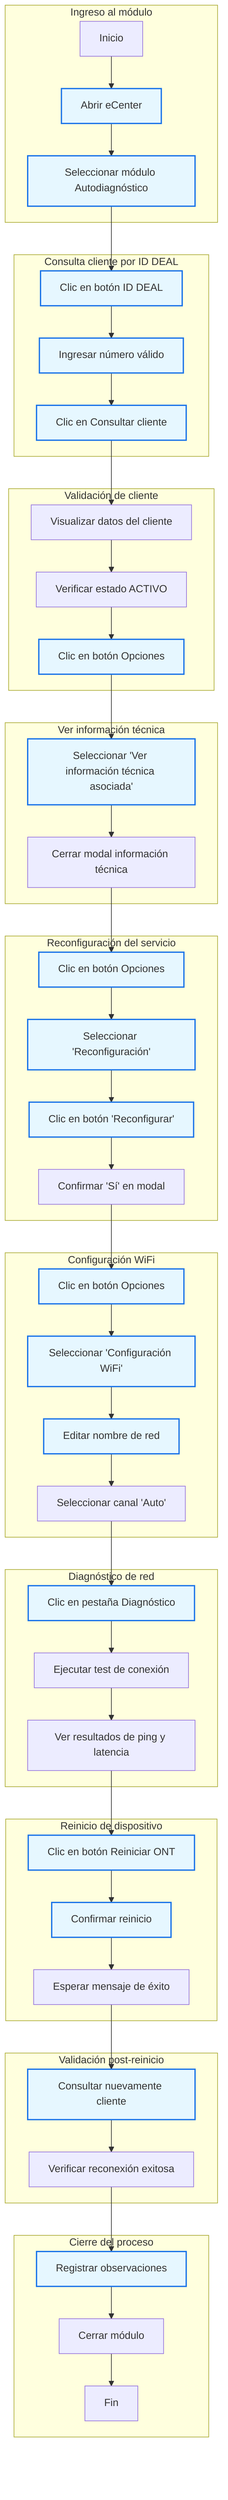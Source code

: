 flowchart TD
    %% ==========================
    %% VISTA AUTODIAGNÓSTICO
    %% ==========================

    subgraph CP_AUTO_001 [Ingreso al módulo]
        A1[Inicio] --> A2[Abrir eCenter]
        A2 --> A3[Seleccionar módulo Autodiagnóstico]
    end

    subgraph CP_AUTO_002 [Consulta cliente por ID DEAL]
        B1[Clic en botón ID DEAL] --> B2[Ingresar número válido]
        B2 --> B3[Clic en Consultar cliente]
    end

    subgraph CP_AUTO_003 [Validación de cliente]
        C1[Visualizar datos del cliente] --> C2[Verificar estado ACTIVO]
        C2 --> C3[Clic en botón Opciones]
    end

    subgraph CP_AUTO_004 [Ver información técnica]
        D1[Seleccionar 'Ver información técnica asociada'] --> D2[Cerrar modal información técnica]
    end

    subgraph CP_AUTO_005 [Reconfiguración del servicio]
        E1[Clic en botón Opciones] --> E2[Seleccionar 'Reconfiguración']
        E2 --> E3[Clic en botón 'Reconfigurar']
        E3 --> E4[Confirmar 'Sí' en modal]
    end

    subgraph CP_AUTO_006 [Configuración WiFi]
        F1[Clic en botón Opciones] --> F2[Seleccionar 'Configuración WiFi']
        F2 --> F3[Editar nombre de red]
        F3 --> F4[Seleccionar canal 'Auto']
    end

    subgraph CP_AUTO_007 [Diagnóstico de red]
        G1[Clic en pestaña Diagnóstico] --> G2[Ejecutar test de conexión]
        G2 --> G3[Ver resultados de ping y latencia]
    end

    subgraph CP_AUTO_008 [Reinicio de dispositivo]
        H1[Clic en botón Reiniciar ONT] --> H2[Confirmar reinicio]
        H2 --> H3[Esperar mensaje de éxito]
    end

    subgraph CP_AUTO_009 [Validación post-reinicio]
        I1[Consultar nuevamente cliente] --> I2[Verificar reconexión exitosa]
    end

    subgraph CP_AUTO_010 [Cierre del proceso]
        J1[Registrar observaciones] --> J2[Cerrar módulo]
        J2 --> J3[Fin]
    end

    %% ==========================
    %% CONEXIONES ENTRE CASOS
    %% ==========================
    A3 --> B1
    B3 --> C1
    C3 --> D1
    D2 --> E1
    E4 --> F1
    F4 --> G1
    G3 --> H1
    H3 --> I1
    I2 --> J1

    %% ==========================
    %% ESTILOS
    %% ==========================
    classDef acciones fill:#e6f7ff,stroke:#1a73e8,stroke-width:2px;
    class A2,A3,B1,B2,B3,C3,D1,E1,E2,E3,F1,F2,F3,G1,H1,H2,I1,J1 acciones